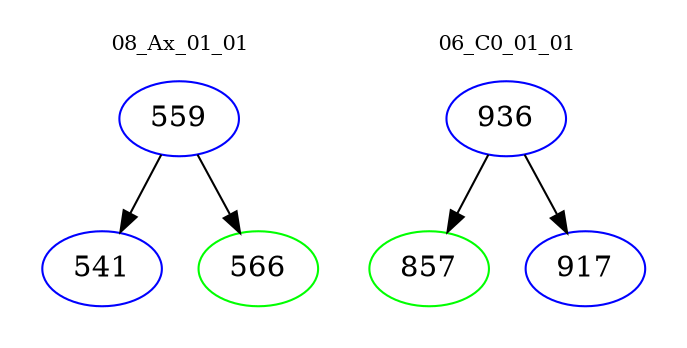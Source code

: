 digraph{
subgraph cluster_0 {
color = white
label = "08_Ax_01_01";
fontsize=10;
T0_559 [label="559", color="blue"]
T0_559 -> T0_541 [color="black"]
T0_541 [label="541", color="blue"]
T0_559 -> T0_566 [color="black"]
T0_566 [label="566", color="green"]
}
subgraph cluster_1 {
color = white
label = "06_C0_01_01";
fontsize=10;
T1_936 [label="936", color="blue"]
T1_936 -> T1_857 [color="black"]
T1_857 [label="857", color="green"]
T1_936 -> T1_917 [color="black"]
T1_917 [label="917", color="blue"]
}
}
